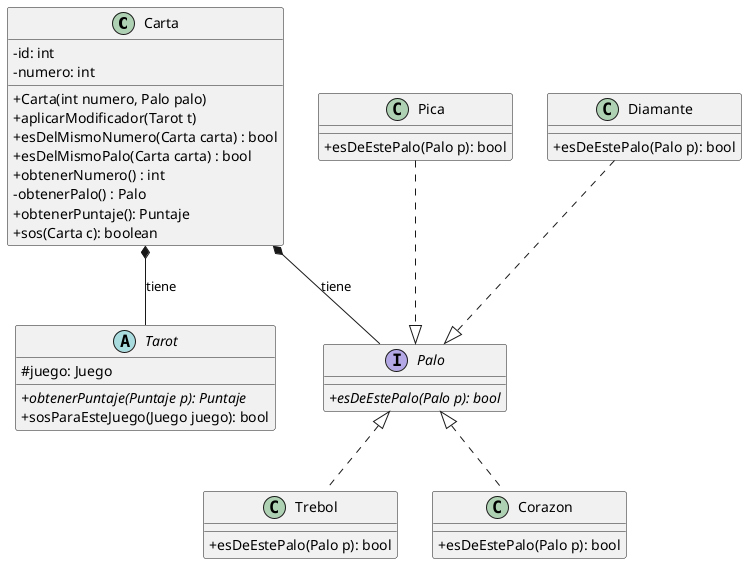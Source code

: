 @startuml Carta
skinparam classAttributeIconSize 0
class Carta {
-id: int
-numero: int
+Carta(int numero, Palo palo)
+aplicarModificador(Tarot t)
+esDelMismoNumero(Carta carta) : bool
+esDelMismoPalo(Carta carta) : bool
+obtenerNumero() : int
-obtenerPalo() : Palo
+obtenerPuntaje(): Puntaje
+sos(Carta c): boolean
}

abstract class Tarot{
#juego: Juego
+{abstract}obtenerPuntaje(Puntaje p): Puntaje
+sosParaEsteJuego(Juego juego): bool
}

Carta *-- Tarot :tiene

interface Palo {
+{abstract}esDeEstePalo(Palo p): bool
}

Carta *-- Palo :tiene

class Trebol {
+esDeEstePalo(Palo p): bool
}

class Corazon {
+esDeEstePalo(Palo p): bool
}

class Pica {
+esDeEstePalo(Palo p): bool
}

class Diamante {
+esDeEstePalo(Palo p): bool
}

Trebol .up.|> Palo
Corazon .up.|> Palo
Diamante .down.|> Palo
Pica .down.|> Palo

@enduml